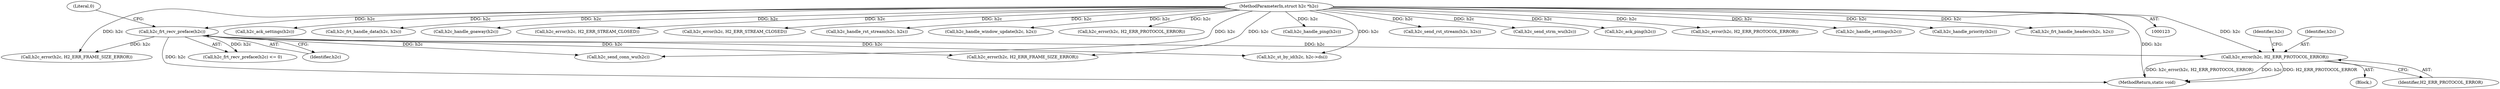 digraph "0_haproxy_3f0e1ec70173593f4c2b3681b26c04a4ed5fc588@pointer" {
"1000224" [label="(Call,h2c_error(h2c, H2_ERR_PROTOCOL_ERROR))"];
"1000152" [label="(Call,h2c_frt_recv_preface(h2c))"];
"1000124" [label="(MethodParameterIn,struct h2c *h2c)"];
"1000154" [label="(Literal,0)"];
"1000624" [label="(Call,h2c_ack_settings(h2c))"];
"1000701" [label="(Call,h2c_frt_handle_data(h2c, h2s))"];
"1000749" [label="(Call,h2c_handle_goaway(h2c))"];
"1000229" [label="(Identifier,h2c)"];
"1000504" [label="(Call,h2c_error(h2c, H2_ERR_STREAM_CLOSED))"];
"1000224" [label="(Call,h2c_error(h2c, H2_ERR_PROTOCOL_ERROR))"];
"1000226" [label="(Identifier,H2_ERR_PROTOCOL_ERROR)"];
"1000551" [label="(Call,h2c_error(h2c, H2_ERR_STREAM_CLOSED))"];
"1000736" [label="(Call,h2c_handle_rst_stream(h2c, h2s))"];
"1000225" [label="(Identifier,h2c)"];
"1000152" [label="(Call,h2c_frt_recv_preface(h2c))"];
"1000353" [label="(Call,h2c_error(h2c, H2_ERR_FRAME_SIZE_ERROR))"];
"1000658" [label="(Call,h2c_handle_window_update(h2c, h2s))"];
"1000437" [label="(Call,h2c_error(h2c, H2_ERR_PROTOCOL_ERROR))"];
"1000252" [label="(Call,h2c_error(h2c, H2_ERR_FRAME_SIZE_ERROR))"];
"1000406" [label="(Call,h2c_st_by_id(h2c, h2c->dsi))"];
"1000636" [label="(Call,h2c_handle_ping(h2c))"];
"1000806" [label="(Call,h2c_send_rst_stream(h2c, h2s))"];
"1000712" [label="(Call,h2c_send_strm_wu(h2c))"];
"1000151" [label="(Call,h2c_frt_recv_preface(h2c) <= 0)"];
"1000646" [label="(Call,h2c_ack_ping(h2c))"];
"1000153" [label="(Identifier,h2c)"];
"1000854" [label="(MethodReturn,static void)"];
"1000753" [label="(Call,h2c_error(h2c, H2_ERR_PROTOCOL_ERROR))"];
"1000614" [label="(Call,h2c_handle_settings(h2c))"];
"1000724" [label="(Call,h2c_handle_priority(h2c))"];
"1000223" [label="(Block,)"];
"1000850" [label="(Call,h2c_send_conn_wu(h2c))"];
"1000124" [label="(MethodParameterIn,struct h2c *h2c)"];
"1000688" [label="(Call,h2c_frt_handle_headers(h2c, h2s))"];
"1000224" -> "1000223"  [label="AST: "];
"1000224" -> "1000226"  [label="CFG: "];
"1000225" -> "1000224"  [label="AST: "];
"1000226" -> "1000224"  [label="AST: "];
"1000229" -> "1000224"  [label="CFG: "];
"1000224" -> "1000854"  [label="DDG: h2c"];
"1000224" -> "1000854"  [label="DDG: H2_ERR_PROTOCOL_ERROR"];
"1000224" -> "1000854"  [label="DDG: h2c_error(h2c, H2_ERR_PROTOCOL_ERROR)"];
"1000152" -> "1000224"  [label="DDG: h2c"];
"1000124" -> "1000224"  [label="DDG: h2c"];
"1000152" -> "1000151"  [label="AST: "];
"1000152" -> "1000153"  [label="CFG: "];
"1000153" -> "1000152"  [label="AST: "];
"1000154" -> "1000152"  [label="CFG: "];
"1000152" -> "1000854"  [label="DDG: h2c"];
"1000152" -> "1000151"  [label="DDG: h2c"];
"1000124" -> "1000152"  [label="DDG: h2c"];
"1000152" -> "1000252"  [label="DDG: h2c"];
"1000152" -> "1000353"  [label="DDG: h2c"];
"1000152" -> "1000406"  [label="DDG: h2c"];
"1000152" -> "1000850"  [label="DDG: h2c"];
"1000124" -> "1000123"  [label="AST: "];
"1000124" -> "1000854"  [label="DDG: h2c"];
"1000124" -> "1000252"  [label="DDG: h2c"];
"1000124" -> "1000353"  [label="DDG: h2c"];
"1000124" -> "1000406"  [label="DDG: h2c"];
"1000124" -> "1000437"  [label="DDG: h2c"];
"1000124" -> "1000504"  [label="DDG: h2c"];
"1000124" -> "1000551"  [label="DDG: h2c"];
"1000124" -> "1000614"  [label="DDG: h2c"];
"1000124" -> "1000624"  [label="DDG: h2c"];
"1000124" -> "1000636"  [label="DDG: h2c"];
"1000124" -> "1000646"  [label="DDG: h2c"];
"1000124" -> "1000658"  [label="DDG: h2c"];
"1000124" -> "1000688"  [label="DDG: h2c"];
"1000124" -> "1000701"  [label="DDG: h2c"];
"1000124" -> "1000712"  [label="DDG: h2c"];
"1000124" -> "1000724"  [label="DDG: h2c"];
"1000124" -> "1000736"  [label="DDG: h2c"];
"1000124" -> "1000749"  [label="DDG: h2c"];
"1000124" -> "1000753"  [label="DDG: h2c"];
"1000124" -> "1000806"  [label="DDG: h2c"];
"1000124" -> "1000850"  [label="DDG: h2c"];
}
